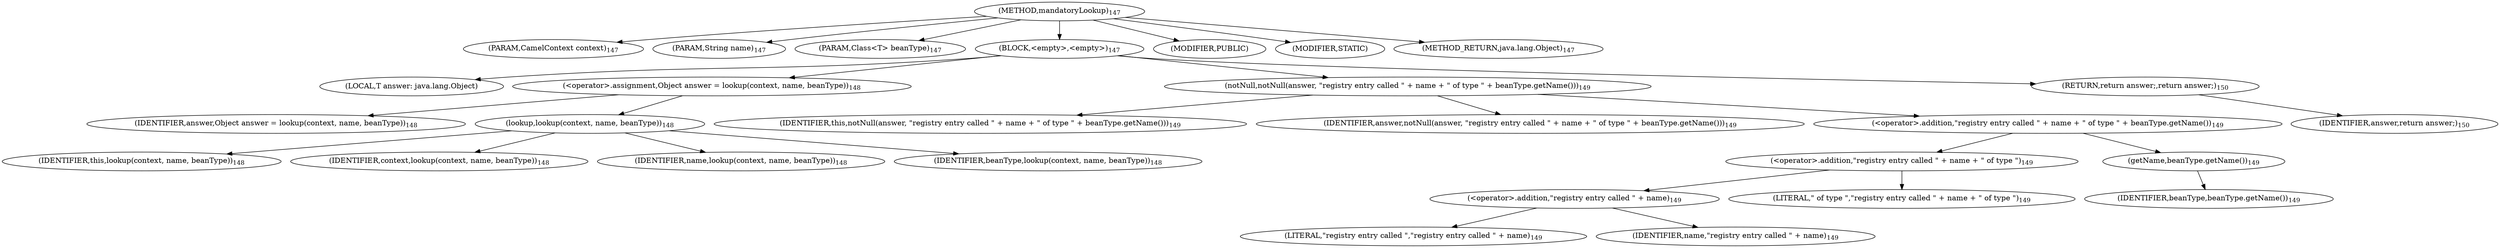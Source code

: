 digraph "mandatoryLookup" {  
"240" [label = <(METHOD,mandatoryLookup)<SUB>147</SUB>> ]
"241" [label = <(PARAM,CamelContext context)<SUB>147</SUB>> ]
"242" [label = <(PARAM,String name)<SUB>147</SUB>> ]
"243" [label = <(PARAM,Class&lt;T&gt; beanType)<SUB>147</SUB>> ]
"244" [label = <(BLOCK,&lt;empty&gt;,&lt;empty&gt;)<SUB>147</SUB>> ]
"245" [label = <(LOCAL,T answer: java.lang.Object)> ]
"246" [label = <(&lt;operator&gt;.assignment,Object answer = lookup(context, name, beanType))<SUB>148</SUB>> ]
"247" [label = <(IDENTIFIER,answer,Object answer = lookup(context, name, beanType))<SUB>148</SUB>> ]
"248" [label = <(lookup,lookup(context, name, beanType))<SUB>148</SUB>> ]
"249" [label = <(IDENTIFIER,this,lookup(context, name, beanType))<SUB>148</SUB>> ]
"250" [label = <(IDENTIFIER,context,lookup(context, name, beanType))<SUB>148</SUB>> ]
"251" [label = <(IDENTIFIER,name,lookup(context, name, beanType))<SUB>148</SUB>> ]
"252" [label = <(IDENTIFIER,beanType,lookup(context, name, beanType))<SUB>148</SUB>> ]
"253" [label = <(notNull,notNull(answer, &quot;registry entry called &quot; + name + &quot; of type &quot; + beanType.getName()))<SUB>149</SUB>> ]
"254" [label = <(IDENTIFIER,this,notNull(answer, &quot;registry entry called &quot; + name + &quot; of type &quot; + beanType.getName()))<SUB>149</SUB>> ]
"255" [label = <(IDENTIFIER,answer,notNull(answer, &quot;registry entry called &quot; + name + &quot; of type &quot; + beanType.getName()))<SUB>149</SUB>> ]
"256" [label = <(&lt;operator&gt;.addition,&quot;registry entry called &quot; + name + &quot; of type &quot; + beanType.getName())<SUB>149</SUB>> ]
"257" [label = <(&lt;operator&gt;.addition,&quot;registry entry called &quot; + name + &quot; of type &quot;)<SUB>149</SUB>> ]
"258" [label = <(&lt;operator&gt;.addition,&quot;registry entry called &quot; + name)<SUB>149</SUB>> ]
"259" [label = <(LITERAL,&quot;registry entry called &quot;,&quot;registry entry called &quot; + name)<SUB>149</SUB>> ]
"260" [label = <(IDENTIFIER,name,&quot;registry entry called &quot; + name)<SUB>149</SUB>> ]
"261" [label = <(LITERAL,&quot; of type &quot;,&quot;registry entry called &quot; + name + &quot; of type &quot;)<SUB>149</SUB>> ]
"262" [label = <(getName,beanType.getName())<SUB>149</SUB>> ]
"263" [label = <(IDENTIFIER,beanType,beanType.getName())<SUB>149</SUB>> ]
"264" [label = <(RETURN,return answer;,return answer;)<SUB>150</SUB>> ]
"265" [label = <(IDENTIFIER,answer,return answer;)<SUB>150</SUB>> ]
"266" [label = <(MODIFIER,PUBLIC)> ]
"267" [label = <(MODIFIER,STATIC)> ]
"268" [label = <(METHOD_RETURN,java.lang.Object)<SUB>147</SUB>> ]
  "240" -> "241" 
  "240" -> "242" 
  "240" -> "243" 
  "240" -> "244" 
  "240" -> "266" 
  "240" -> "267" 
  "240" -> "268" 
  "244" -> "245" 
  "244" -> "246" 
  "244" -> "253" 
  "244" -> "264" 
  "246" -> "247" 
  "246" -> "248" 
  "248" -> "249" 
  "248" -> "250" 
  "248" -> "251" 
  "248" -> "252" 
  "253" -> "254" 
  "253" -> "255" 
  "253" -> "256" 
  "256" -> "257" 
  "256" -> "262" 
  "257" -> "258" 
  "257" -> "261" 
  "258" -> "259" 
  "258" -> "260" 
  "262" -> "263" 
  "264" -> "265" 
}
